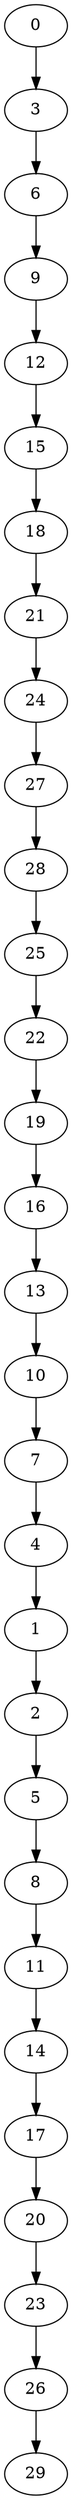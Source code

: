 digraph {
	0 [label=0]
	3 [label=3]
	6 [label=6]
	9 [label=9]
	12 [label=12]
	15 [label=15]
	18 [label=18]
	21 [label=21]
	24 [label=24]
	27 [label=27]
	28 [label=28]
	25 [label=25]
	22 [label=22]
	19 [label=19]
	16 [label=16]
	13 [label=13]
	10 [label=10]
	7 [label=7]
	4 [label=4]
	1 [label=1]
	2 [label=2]
	5 [label=5]
	8 [label=8]
	11 [label=11]
	14 [label=14]
	17 [label=17]
	20 [label=20]
	23 [label=23]
	26 [label=26]
	29 [label=29]
	0 -> 3
	3 -> 6
	6 -> 9
	9 -> 12
	12 -> 15
	15 -> 18
	18 -> 21
	21 -> 24
	24 -> 27
	27 -> 28
	28 -> 25
	25 -> 22
	22 -> 19
	19 -> 16
	16 -> 13
	13 -> 10
	10 -> 7
	7 -> 4
	4 -> 1
	1 -> 2
	2 -> 5
	5 -> 8
	8 -> 11
	11 -> 14
	14 -> 17
	17 -> 20
	20 -> 23
	23 -> 26
	26 -> 29
}
